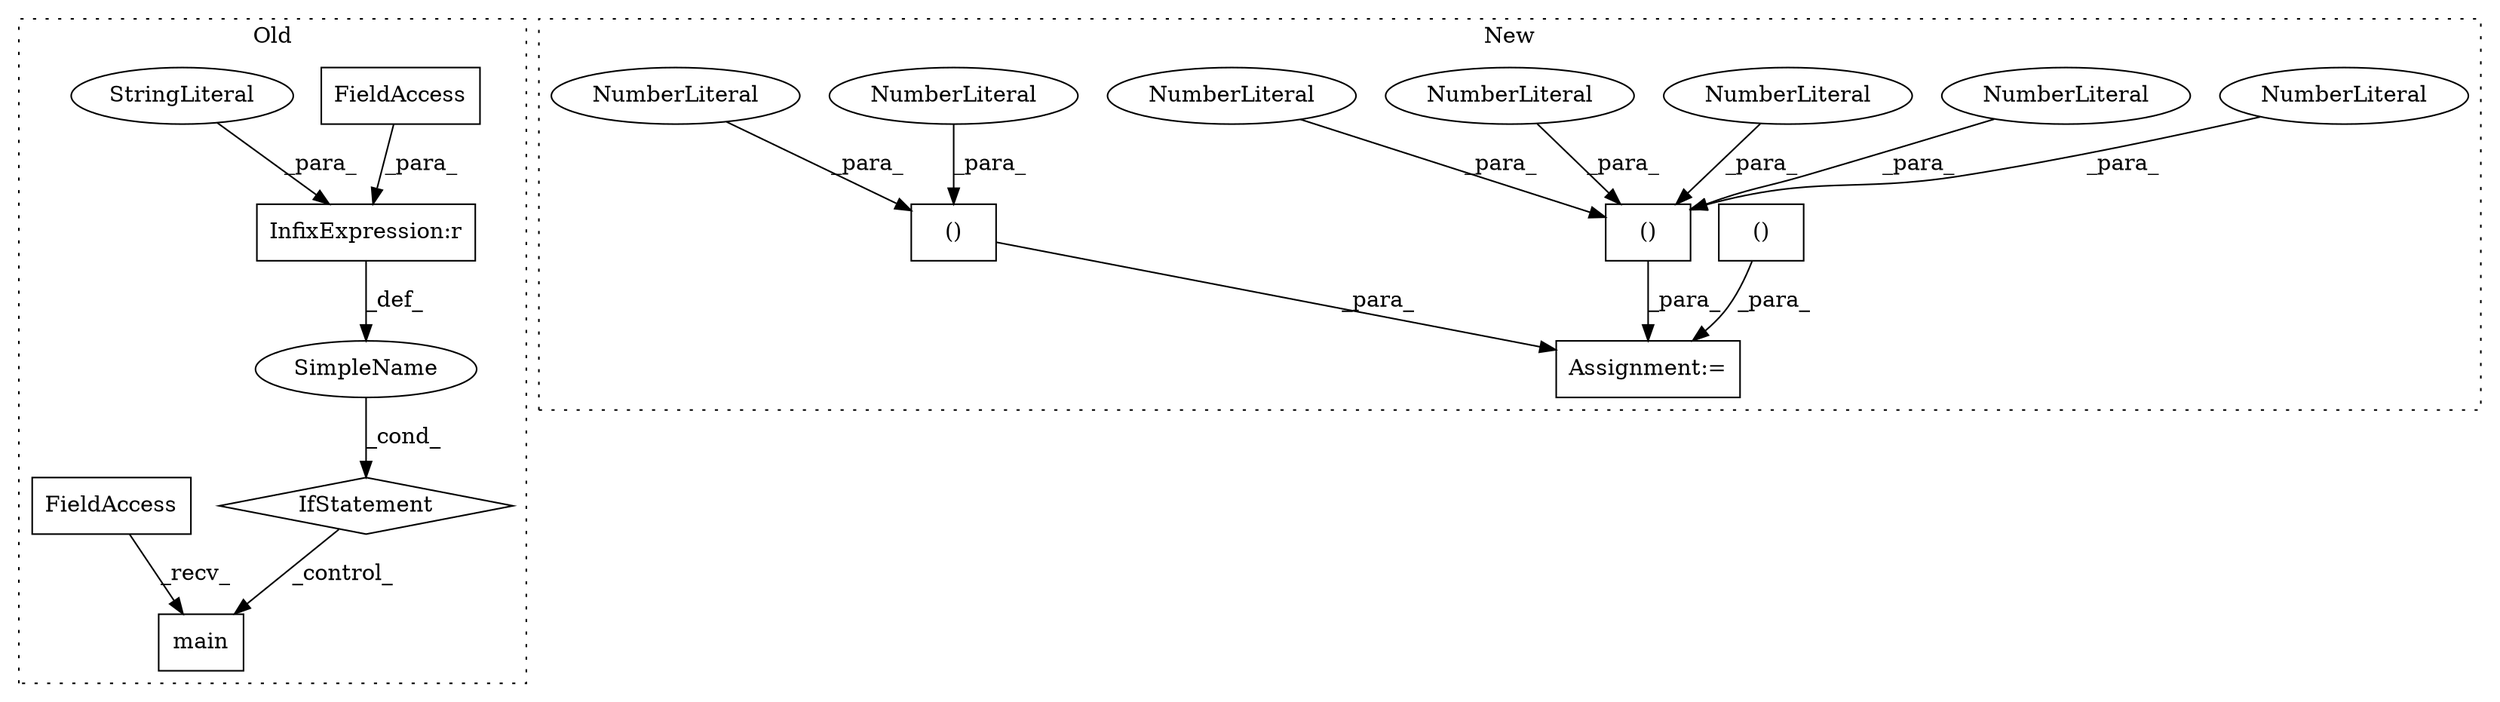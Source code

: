 digraph G {
subgraph cluster0 {
1 [label="main" a="32" s="1616" l="6" shape="box"];
3 [label="IfStatement" a="25" s="1564,1590" l="4,2" shape="diamond"];
4 [label="SimpleName" a="42" s="" l="" shape="ellipse"];
5 [label="InfixExpression:r" a="27" s="1576" l="4" shape="box"];
6 [label="FieldAccess" a="22" s="1568" l="8" shape="box"];
7 [label="StringLiteral" a="45" s="1580" l="10" shape="ellipse"];
12 [label="FieldAccess" a="22" s="1600" l="15" shape="box"];
label = "Old";
style="dotted";
}
subgraph cluster1 {
2 [label="()" a="106" s="555" l="87" shape="box"];
8 [label="Assignment:=" a="7" s="322" l="10" shape="box"];
9 [label="NumberLiteral" a="34" s="556" l="1" shape="ellipse"];
10 [label="NumberLiteral" a="34" s="641" l="1" shape="ellipse"];
11 [label="NumberLiteral" a="34" s="598" l="1" shape="ellipse"];
13 [label="()" a="106" s="473" l="59" shape="box"];
14 [label="NumberLiteral" a="34" s="531" l="1" shape="ellipse"];
15 [label="()" a="106" s="405" l="45" shape="box"];
16 [label="NumberLiteral" a="34" s="474" l="1" shape="ellipse"];
17 [label="NumberLiteral" a="34" s="612" l="1" shape="ellipse"];
18 [label="NumberLiteral" a="34" s="584" l="1" shape="ellipse"];
label = "New";
style="dotted";
}
2 -> 8 [label="_para_"];
3 -> 1 [label="_control_"];
4 -> 3 [label="_cond_"];
5 -> 4 [label="_def_"];
6 -> 5 [label="_para_"];
7 -> 5 [label="_para_"];
9 -> 2 [label="_para_"];
10 -> 2 [label="_para_"];
11 -> 2 [label="_para_"];
12 -> 1 [label="_recv_"];
13 -> 8 [label="_para_"];
14 -> 13 [label="_para_"];
15 -> 8 [label="_para_"];
16 -> 13 [label="_para_"];
17 -> 2 [label="_para_"];
18 -> 2 [label="_para_"];
}